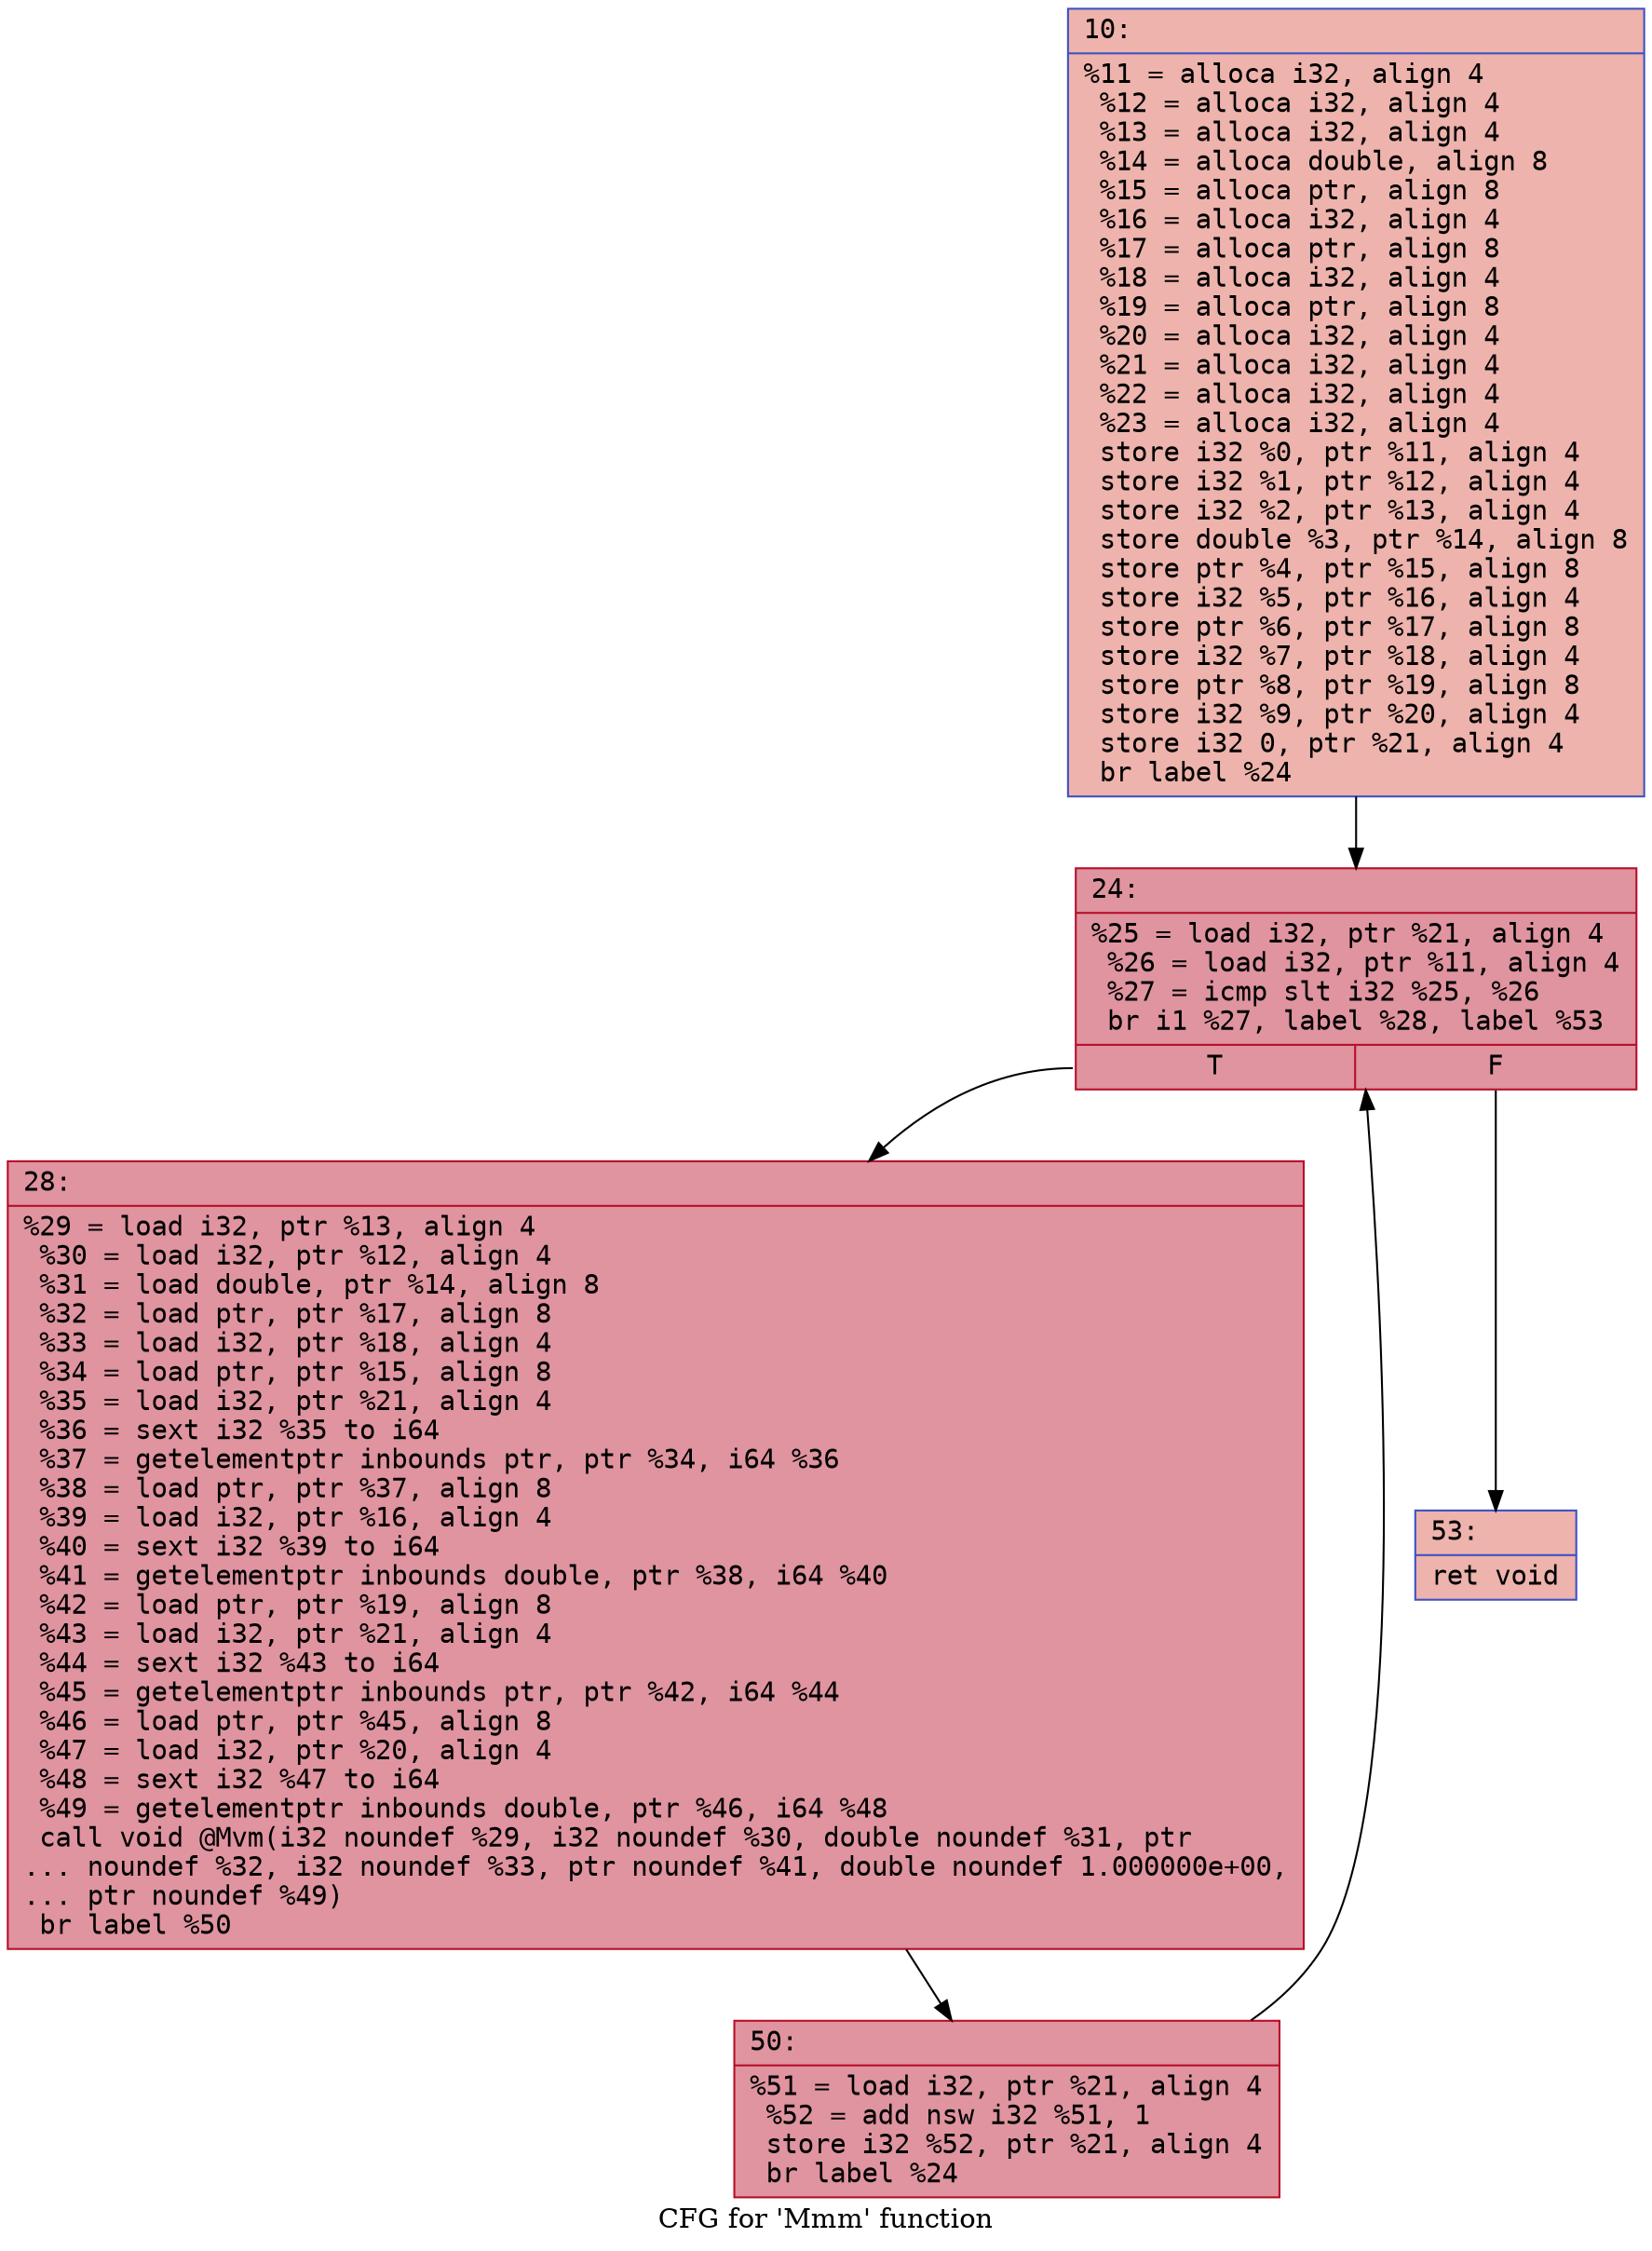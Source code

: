digraph "CFG for 'Mmm' function" {
	label="CFG for 'Mmm' function";

	Node0x600002b5c6e0 [shape=record,color="#3d50c3ff", style=filled, fillcolor="#d6524470" fontname="Courier",label="{10:\l|  %11 = alloca i32, align 4\l  %12 = alloca i32, align 4\l  %13 = alloca i32, align 4\l  %14 = alloca double, align 8\l  %15 = alloca ptr, align 8\l  %16 = alloca i32, align 4\l  %17 = alloca ptr, align 8\l  %18 = alloca i32, align 4\l  %19 = alloca ptr, align 8\l  %20 = alloca i32, align 4\l  %21 = alloca i32, align 4\l  %22 = alloca i32, align 4\l  %23 = alloca i32, align 4\l  store i32 %0, ptr %11, align 4\l  store i32 %1, ptr %12, align 4\l  store i32 %2, ptr %13, align 4\l  store double %3, ptr %14, align 8\l  store ptr %4, ptr %15, align 8\l  store i32 %5, ptr %16, align 4\l  store ptr %6, ptr %17, align 8\l  store i32 %7, ptr %18, align 4\l  store ptr %8, ptr %19, align 8\l  store i32 %9, ptr %20, align 4\l  store i32 0, ptr %21, align 4\l  br label %24\l}"];
	Node0x600002b5c6e0 -> Node0x600002b5c730[tooltip="10 -> 24\nProbability 100.00%" ];
	Node0x600002b5c730 [shape=record,color="#b70d28ff", style=filled, fillcolor="#b70d2870" fontname="Courier",label="{24:\l|  %25 = load i32, ptr %21, align 4\l  %26 = load i32, ptr %11, align 4\l  %27 = icmp slt i32 %25, %26\l  br i1 %27, label %28, label %53\l|{<s0>T|<s1>F}}"];
	Node0x600002b5c730:s0 -> Node0x600002b5c780[tooltip="24 -> 28\nProbability 96.88%" ];
	Node0x600002b5c730:s1 -> Node0x600002b5c820[tooltip="24 -> 53\nProbability 3.12%" ];
	Node0x600002b5c780 [shape=record,color="#b70d28ff", style=filled, fillcolor="#b70d2870" fontname="Courier",label="{28:\l|  %29 = load i32, ptr %13, align 4\l  %30 = load i32, ptr %12, align 4\l  %31 = load double, ptr %14, align 8\l  %32 = load ptr, ptr %17, align 8\l  %33 = load i32, ptr %18, align 4\l  %34 = load ptr, ptr %15, align 8\l  %35 = load i32, ptr %21, align 4\l  %36 = sext i32 %35 to i64\l  %37 = getelementptr inbounds ptr, ptr %34, i64 %36\l  %38 = load ptr, ptr %37, align 8\l  %39 = load i32, ptr %16, align 4\l  %40 = sext i32 %39 to i64\l  %41 = getelementptr inbounds double, ptr %38, i64 %40\l  %42 = load ptr, ptr %19, align 8\l  %43 = load i32, ptr %21, align 4\l  %44 = sext i32 %43 to i64\l  %45 = getelementptr inbounds ptr, ptr %42, i64 %44\l  %46 = load ptr, ptr %45, align 8\l  %47 = load i32, ptr %20, align 4\l  %48 = sext i32 %47 to i64\l  %49 = getelementptr inbounds double, ptr %46, i64 %48\l  call void @Mvm(i32 noundef %29, i32 noundef %30, double noundef %31, ptr\l... noundef %32, i32 noundef %33, ptr noundef %41, double noundef 1.000000e+00,\l... ptr noundef %49)\l  br label %50\l}"];
	Node0x600002b5c780 -> Node0x600002b5c7d0[tooltip="28 -> 50\nProbability 100.00%" ];
	Node0x600002b5c7d0 [shape=record,color="#b70d28ff", style=filled, fillcolor="#b70d2870" fontname="Courier",label="{50:\l|  %51 = load i32, ptr %21, align 4\l  %52 = add nsw i32 %51, 1\l  store i32 %52, ptr %21, align 4\l  br label %24\l}"];
	Node0x600002b5c7d0 -> Node0x600002b5c730[tooltip="50 -> 24\nProbability 100.00%" ];
	Node0x600002b5c820 [shape=record,color="#3d50c3ff", style=filled, fillcolor="#d6524470" fontname="Courier",label="{53:\l|  ret void\l}"];
}
